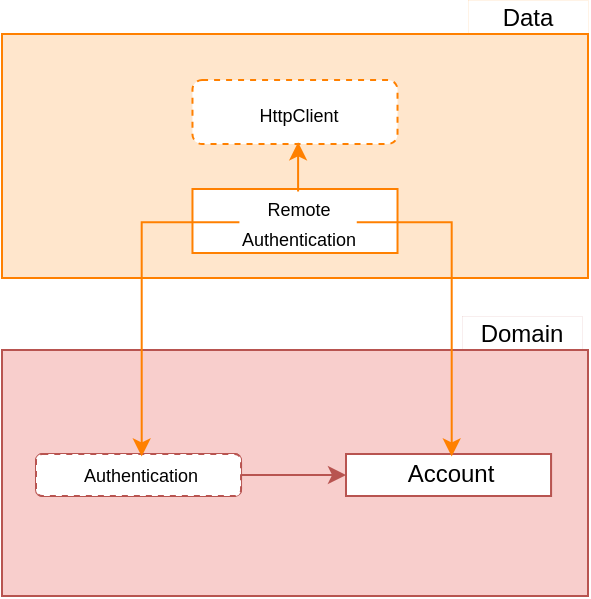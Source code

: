 <mxfile version="20.6.2" type="device"><diagram id="ZsPJGCmkhThvh19Dp7h4" name="Página-1"><mxGraphModel dx="813" dy="477" grid="0" gridSize="10" guides="1" tooltips="1" connect="1" arrows="1" fold="1" page="1" pageScale="1" pageWidth="1600" pageHeight="1200" math="0" shadow="0"><root><mxCell id="0"/><mxCell id="1" parent="0"/><mxCell id="S2S8RDDUHw3Cl1bByAXD-3" value="" style="rounded=0;whiteSpace=wrap;html=1;fillColor=#ffe6cc;strokeColor=#FF8000;" vertex="1" parent="1"><mxGeometry x="455" y="410" width="293" height="122" as="geometry"/></mxCell><mxCell id="S2S8RDDUHw3Cl1bByAXD-4" value="Data" style="text;html=1;strokeColor=#FF8000;fillColor=none;align=center;verticalAlign=middle;whiteSpace=wrap;rounded=0;strokeWidth=0;" vertex="1" parent="1"><mxGeometry x="688" y="393" width="60" height="17" as="geometry"/></mxCell><mxCell id="S2S8RDDUHw3Cl1bByAXD-5" value="" style="group;strokeColor=#FF8000;fillColor=default;" vertex="1" connectable="0" parent="1"><mxGeometry x="550.24" y="487.5" width="102.52" height="32" as="geometry"/></mxCell><mxCell id="S2S8RDDUHw3Cl1bByAXD-2" value="&lt;font style=&quot;font-size: 9px;&quot;&gt;Remote Authentication&lt;/font&gt;" style="text;html=1;strokeColor=none;fillColor=none;align=center;verticalAlign=middle;whiteSpace=wrap;rounded=0;dashed=1;" vertex="1" parent="S2S8RDDUHw3Cl1bByAXD-5"><mxGeometry x="23.47" y="1.24" width="58.67" height="30.76" as="geometry"/></mxCell><mxCell id="S2S8RDDUHw3Cl1bByAXD-12" value="" style="rounded=0;whiteSpace=wrap;html=1;fillColor=#f8cecc;strokeColor=#B85450;" vertex="1" parent="1"><mxGeometry x="455" y="568" width="293" height="123" as="geometry"/></mxCell><mxCell id="S2S8RDDUHw3Cl1bByAXD-13" value="Domain" style="text;html=1;strokeColor=#B85450;fillColor=none;align=center;verticalAlign=middle;whiteSpace=wrap;rounded=0;strokeWidth=0;" vertex="1" parent="1"><mxGeometry x="685" y="551" width="60" height="17" as="geometry"/></mxCell><mxCell id="S2S8RDDUHw3Cl1bByAXD-14" value="" style="group;strokeColor=#B85450;rounded=1;" vertex="1" connectable="0" parent="1"><mxGeometry x="472" y="620" width="102.52" height="21" as="geometry"/></mxCell><mxCell id="S2S8RDDUHw3Cl1bByAXD-15" value="" style="rounded=1;whiteSpace=wrap;html=1;dashed=1;strokeColor=#B85450;" vertex="1" parent="S2S8RDDUHw3Cl1bByAXD-14"><mxGeometry width="102.52" height="21" as="geometry"/></mxCell><mxCell id="S2S8RDDUHw3Cl1bByAXD-16" value="&lt;font style=&quot;font-size: 9px;&quot;&gt;Authentication&lt;/font&gt;" style="text;html=1;strokeColor=none;fillColor=none;align=center;verticalAlign=middle;whiteSpace=wrap;rounded=0;dashed=1;" vertex="1" parent="S2S8RDDUHw3Cl1bByAXD-14"><mxGeometry x="23.468" y="1.235" width="58.671" height="18.529" as="geometry"/></mxCell><mxCell id="S2S8RDDUHw3Cl1bByAXD-17" value="" style="group;strokeColor=#B85450;" vertex="1" connectable="0" parent="1"><mxGeometry x="627" y="620" width="102.52" height="21" as="geometry"/></mxCell><mxCell id="S2S8RDDUHw3Cl1bByAXD-18" value="" style="rounded=0;whiteSpace=wrap;html=1;fontStyle=4;strokeColor=#B85450;" vertex="1" parent="S2S8RDDUHw3Cl1bByAXD-17"><mxGeometry width="102.52" height="21" as="geometry"/></mxCell><mxCell id="S2S8RDDUHw3Cl1bByAXD-19" value="Account" style="text;html=1;strokeColor=none;fillColor=none;align=center;verticalAlign=middle;whiteSpace=wrap;rounded=0;dashed=1;fontStyle=0" vertex="1" parent="S2S8RDDUHw3Cl1bByAXD-17"><mxGeometry x="23.468" y="1.235" width="58.671" height="18.529" as="geometry"/></mxCell><mxCell id="S2S8RDDUHw3Cl1bByAXD-20" style="edgeStyle=orthogonalEdgeStyle;rounded=0;orthogonalLoop=1;jettySize=auto;html=1;strokeColor=#B85450;" edge="1" parent="1" source="S2S8RDDUHw3Cl1bByAXD-15" target="S2S8RDDUHw3Cl1bByAXD-18"><mxGeometry relative="1" as="geometry"/></mxCell><mxCell id="S2S8RDDUHw3Cl1bByAXD-21" style="edgeStyle=orthogonalEdgeStyle;rounded=0;orthogonalLoop=1;jettySize=auto;html=1;strokeColor=#FF8000;fontSize=9;" edge="1" parent="1" source="S2S8RDDUHw3Cl1bByAXD-2" target="S2S8RDDUHw3Cl1bByAXD-16"><mxGeometry relative="1" as="geometry"/></mxCell><mxCell id="S2S8RDDUHw3Cl1bByAXD-22" style="edgeStyle=orthogonalEdgeStyle;rounded=0;orthogonalLoop=1;jettySize=auto;html=1;strokeColor=#FF8000;fontSize=9;" edge="1" parent="1" source="S2S8RDDUHw3Cl1bByAXD-2" target="S2S8RDDUHw3Cl1bByAXD-19"><mxGeometry relative="1" as="geometry"/></mxCell><mxCell id="S2S8RDDUHw3Cl1bByAXD-23" value="" style="group;strokeColor=#FF8000;fillColor=default;dashed=1;gradientColor=none;rounded=1;" vertex="1" connectable="0" parent="1"><mxGeometry x="550.24" y="433" width="102.52" height="32" as="geometry"/></mxCell><mxCell id="S2S8RDDUHw3Cl1bByAXD-24" value="&lt;font style=&quot;font-size: 9px;&quot;&gt;HttpClient&lt;br&gt;&lt;/font&gt;" style="text;html=1;strokeColor=none;fillColor=none;align=center;verticalAlign=middle;whiteSpace=wrap;rounded=0;dashed=1;" vertex="1" parent="S2S8RDDUHw3Cl1bByAXD-23"><mxGeometry x="23.47" y="1.24" width="58.67" height="30.76" as="geometry"/></mxCell><mxCell id="S2S8RDDUHw3Cl1bByAXD-25" style="edgeStyle=orthogonalEdgeStyle;rounded=0;orthogonalLoop=1;jettySize=auto;html=1;strokeColor=#FF8000;fontSize=9;" edge="1" parent="1" source="S2S8RDDUHw3Cl1bByAXD-2"><mxGeometry relative="1" as="geometry"><mxPoint x="603.045" y="464.143" as="targetPoint"/></mxGeometry></mxCell></root></mxGraphModel></diagram></mxfile>